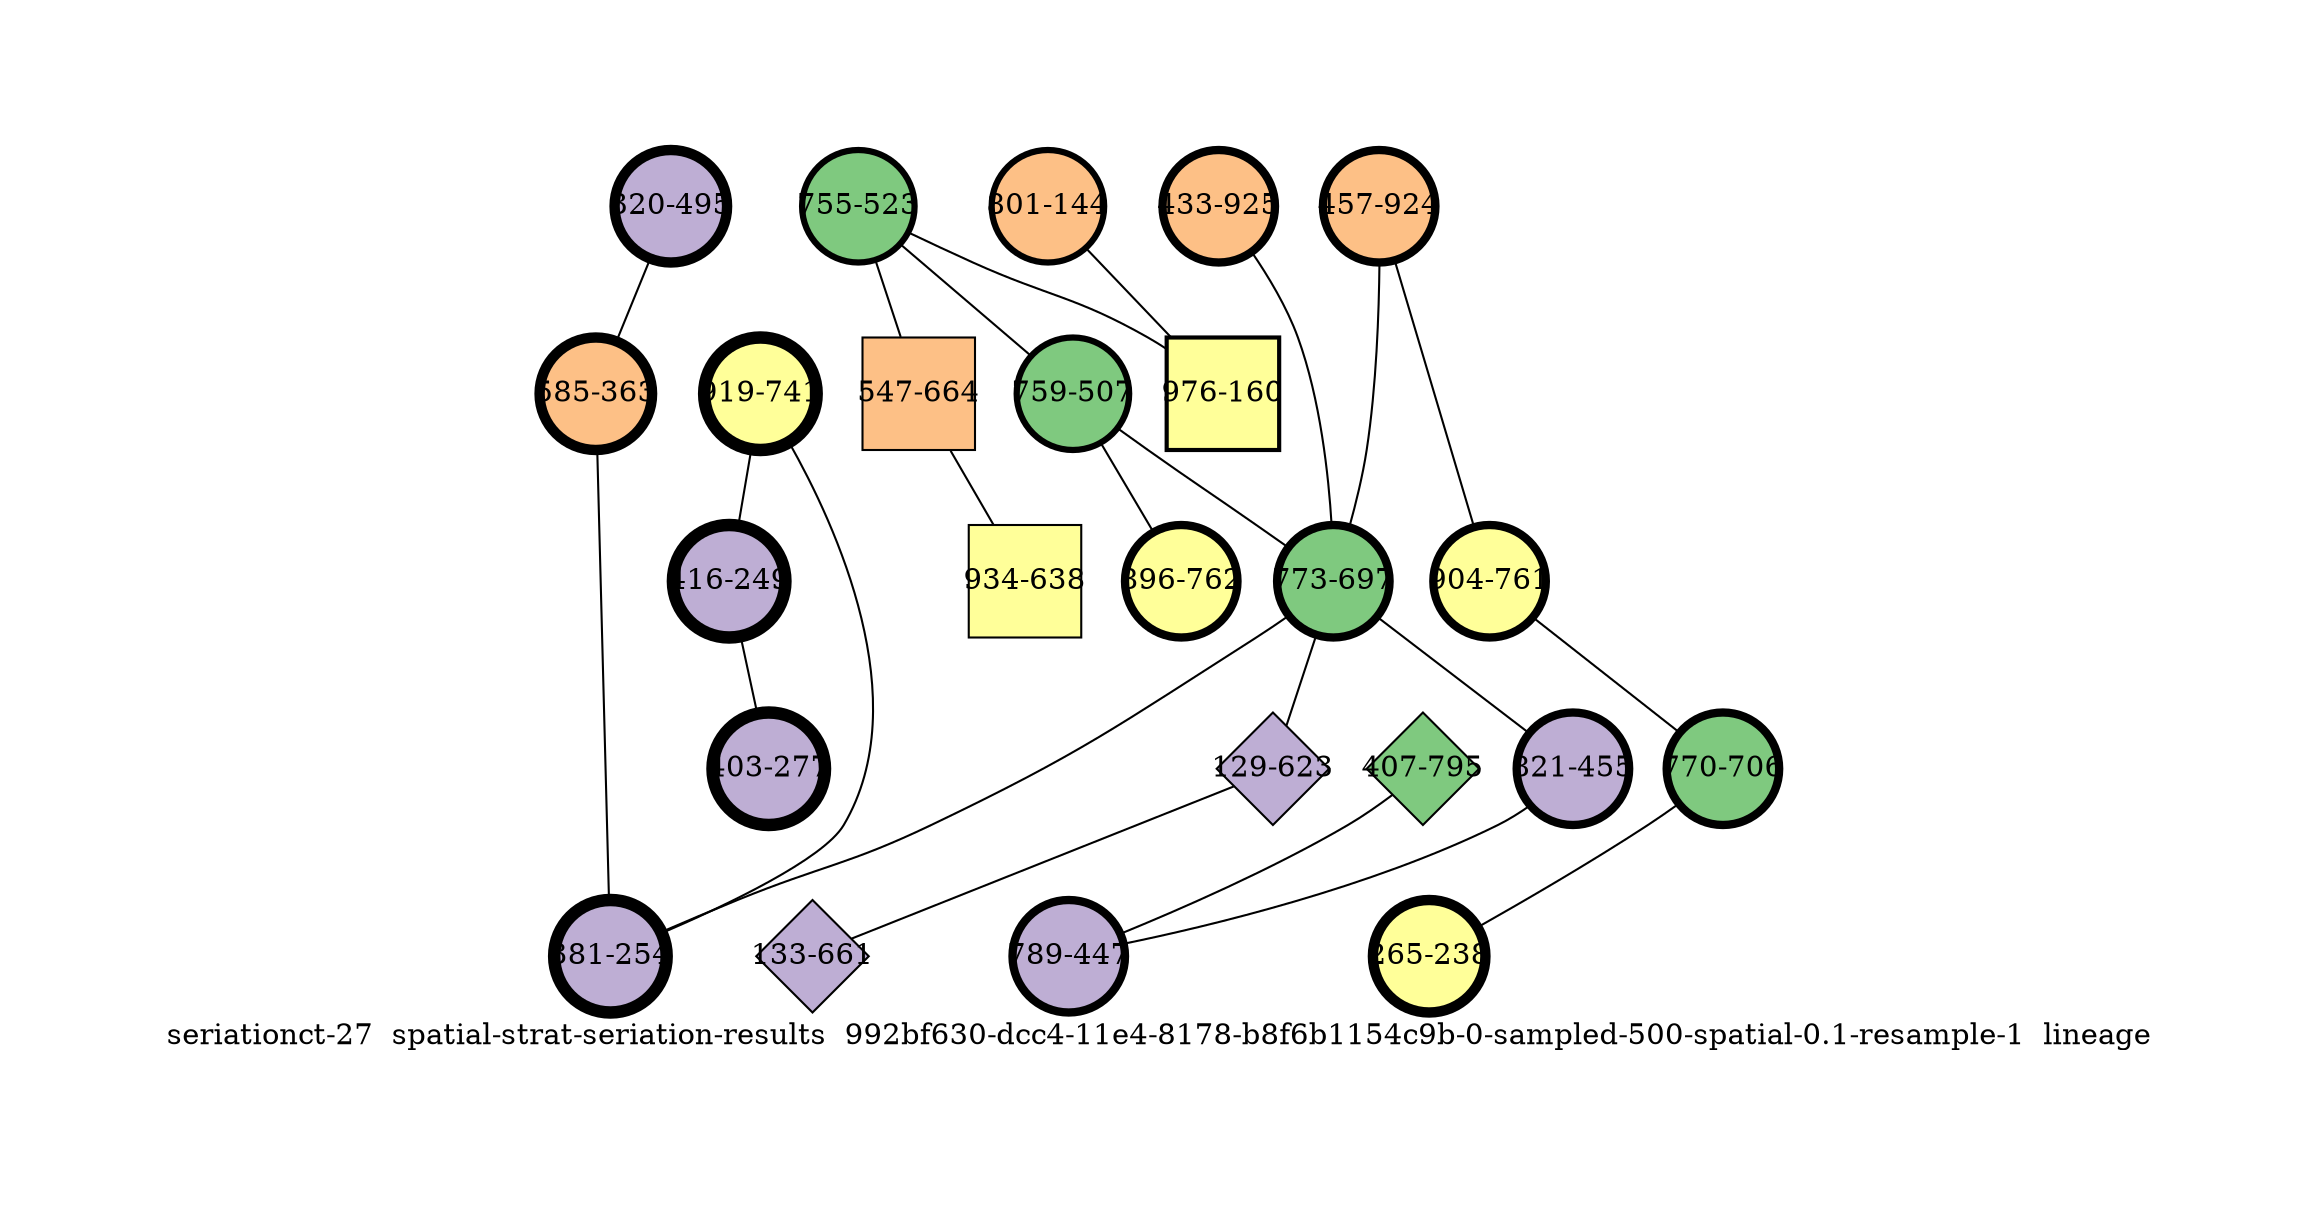 strict graph "seriationct-27  spatial-strat-seriation-results  992bf630-dcc4-11e4-8178-b8f6b1154c9b-0-sampled-500-spatial-0.1-resample-1  lineage" {
labelloc=b;
ratio=auto;
pad="1.0";
label="seriationct-27  spatial-strat-seriation-results  992bf630-dcc4-11e4-8178-b8f6b1154c9b-0-sampled-500-spatial-0.1-resample-1  lineage";
node [width="0.75", style=filled, fixedsize=true, height="0.75", shape=circle, label=""];
0 [xCoordinate="495.0", appears_in_slice=5, yCoordinate="320.0", colorscheme=accent6, lineage_id=0, short_label="320-495", label="320-495", shape=circle, cluster_id=1, fillcolor=2, size="500.0", id=0, penwidth="5.0"];
1 [xCoordinate="925.0", appears_in_slice=4, yCoordinate="433.0", colorscheme=accent6, lineage_id=0, short_label="433-925", label="433-925", shape=circle, cluster_id=2, fillcolor=3, size="500.0", id=1, penwidth="4.0"];
2 [xCoordinate="523.0", appears_in_slice=3, yCoordinate="755.0", colorscheme=accent6, lineage_id=0, short_label="755-523", label="755-523", shape=circle, cluster_id=0, fillcolor=1, size="500.0", id=2, penwidth="3.0"];
3 [xCoordinate="507.0", appears_in_slice=3, yCoordinate="759.0", colorscheme=accent6, lineage_id=0, short_label="759-507", label="759-507", shape=circle, cluster_id=0, fillcolor=1, size="500.0", id=3, penwidth="3.0"];
4 [xCoordinate="664.0", appears_in_slice=1, yCoordinate="547.0", colorscheme=accent6, lineage_id=1, short_label="547-664", label="547-664", shape=square, cluster_id=2, fillcolor=3, size="500.0", id=4, penwidth="1.0"];
5 [xCoordinate="924.0", appears_in_slice=4, yCoordinate="457.0", colorscheme=accent6, lineage_id=0, short_label="457-924", label="457-924", shape=circle, cluster_id=2, fillcolor=3, size="500.0", id=5, penwidth="4.0"];
6 [xCoordinate="363.0", appears_in_slice=5, yCoordinate="585.0", colorscheme=accent6, lineage_id=0, short_label="585-363", label="585-363", shape=circle, cluster_id=2, fillcolor=3, size="500.0", id=6, penwidth="5.0"];
7 [xCoordinate="144.0", appears_in_slice=3, yCoordinate="801.0", colorscheme=accent6, lineage_id=0, short_label="801-144", label="801-144", shape=circle, cluster_id=2, fillcolor=3, size="500.0", id=7, penwidth="3.0"];
8 [xCoordinate="638.0", appears_in_slice=1, yCoordinate="934.0", colorscheme=accent6, lineage_id=1, short_label="934-638", label="934-638", shape=square, cluster_id=3, fillcolor=4, size="500.0", id=8, penwidth="1.0"];
9 [xCoordinate="741.0", appears_in_slice=6, yCoordinate="919.0", colorscheme=accent6, lineage_id=0, short_label="919-741", label="919-741", shape=circle, cluster_id=3, fillcolor=4, size="500.0", id=9, penwidth="6.0"];
10 [xCoordinate="697.0", appears_in_slice=4, yCoordinate="773.0", colorscheme=accent6, lineage_id=0, short_label="773-697", label="773-697", shape=circle, cluster_id=0, fillcolor=1, size="500.0", id=10, penwidth="4.0"];
11 [xCoordinate="761.0", appears_in_slice=4, yCoordinate="904.0", colorscheme=accent6, lineage_id=0, short_label="904-761", label="904-761", shape=circle, cluster_id=3, fillcolor=4, size="500.0", id=16, penwidth="4.0"];
12 [xCoordinate="795.0", appears_in_slice=1, yCoordinate="407.0", colorscheme=accent6, lineage_id=2, short_label="407-795", label="407-795", shape=diamond, cluster_id=0, fillcolor=1, size="500.0", id=12, penwidth="1.0"];
13 [xCoordinate="254.0", appears_in_slice=6, yCoordinate="381.0", colorscheme=accent6, lineage_id=0, short_label="381-254", label="381-254", shape=circle, cluster_id=1, fillcolor=2, size="500.0", id=13, penwidth="6.0"];
14 [xCoordinate="455.0", appears_in_slice=4, yCoordinate="821.0", colorscheme=accent6, lineage_id=0, short_label="821-455", label="821-455", shape=circle, cluster_id=1, fillcolor=2, size="500.0", id=14, penwidth="4.0"];
15 [xCoordinate="762.0", appears_in_slice=4, yCoordinate="896.0", colorscheme=accent6, lineage_id=0, short_label="896-762", label="896-762", shape=circle, cluster_id=3, fillcolor=4, size="500.0", id=15, penwidth="4.0"];
16 [xCoordinate="447.0", appears_in_slice=4, yCoordinate="789.0", colorscheme=accent6, lineage_id=0, short_label="789-447", label="789-447", shape=circle, cluster_id=1, fillcolor=2, size="500.0", id=11, penwidth="4.0"];
17 [xCoordinate="249.0", appears_in_slice=6, yCoordinate="416.0", colorscheme=accent6, lineage_id=0, short_label="416-249", label="416-249", shape=circle, cluster_id=1, fillcolor=2, size="500.0", id=17, penwidth="6.0"];
18 [xCoordinate="706.0", appears_in_slice=4, yCoordinate="770.0", colorscheme=accent6, lineage_id=0, short_label="770-706", label="770-706", shape=circle, cluster_id=0, fillcolor=1, size="500.0", id=18, penwidth="4.0"];
19 [xCoordinate="623.0", appears_in_slice=1, yCoordinate="129.0", colorscheme=accent6, lineage_id=2, short_label="129-623", label="129-623", shape=diamond, cluster_id=1, fillcolor=2, size="500.0", id=19, penwidth="1.0"];
20 [xCoordinate="661.0", appears_in_slice=1, yCoordinate="133.0", colorscheme=accent6, lineage_id=2, short_label="133-661", label="133-661", shape=diamond, cluster_id=1, fillcolor=2, size="500.0", id=20, penwidth="1.0"];
21 [xCoordinate="277.0", appears_in_slice=6, yCoordinate="403.0", colorscheme=accent6, lineage_id=0, short_label="403-277", label="403-277", shape=circle, cluster_id=1, fillcolor=2, size="500.0", id=21, penwidth="6.0"];
22 [xCoordinate="160.0", appears_in_slice=2, yCoordinate="976.0", colorscheme=accent6, lineage_id=1, short_label="976-160", label="976-160", shape=square, cluster_id=3, fillcolor=4, size="500.0", id=22, penwidth="2.0"];
23 [xCoordinate="238.0", appears_in_slice=5, yCoordinate="265.0", colorscheme=accent6, lineage_id=0, short_label="265-238", label="265-238", shape=circle, cluster_id=3, fillcolor=4, size="500.0", id=23, penwidth="5.0"];
0 -- 6  [inverseweight="21.8426014165", weight="0.045782092569"];
1 -- 10  [inverseweight="13.4987311789", weight="0.0740810367098"];
2 -- 3  [inverseweight="23.4661627232", weight="0.0426145515053"];
2 -- 4  [inverseweight="1.60754253698", weight="0.622067520451"];
2 -- 22  [inverseweight="1.6213781371", weight="0.616759272326"];
3 -- 10  [inverseweight="2.06488202159", weight="0.484289169815"];
3 -- 15  [inverseweight="4.75909977007", weight="0.210123773048"];
4 -- 8  [inverseweight="1.26941992689", weight="0.787761385192"];
5 -- 10  [inverseweight="2.07253107053", weight="0.482501813468"];
5 -- 11  [inverseweight="19.5515471751", weight="0.0511468474102"];
6 -- 13  [inverseweight="1.65622851446", weight="0.603781417402"];
7 -- 22  [inverseweight="2.84375647622", weight="0.351647550823"];
9 -- 17  [inverseweight="5.92307313792", weight="0.168831276723"];
9 -- 13  [inverseweight="1.69578260994", weight="0.58969822791"];
10 -- 13  [inverseweight="1.74714139454", weight="0.57236352085"];
10 -- 14  [inverseweight="3.45460758094", weight="0.289468478422"];
10 -- 19  [inverseweight="1.49230462646", weight="0.670104469467"];
11 -- 18  [inverseweight="39.2837100659", weight="0.0254558441227"];
12 -- 16  [inverseweight="3.79857625655", weight="0.263256528884"];
14 -- 16  [inverseweight="25.5822255048", weight="0.0390896405714"];
17 -- 21  [inverseweight="37.4765844498", weight="0.0266833281283"];
18 -- 23  [inverseweight="2.13808016124", weight="0.467709311432"];
19 -- 20  [inverseweight="44.5435403187", weight="0.0224499443206"];
}
